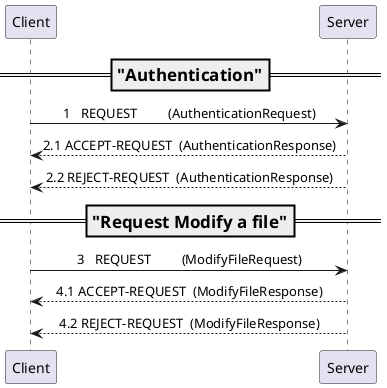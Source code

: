 @startuml
'https://plantuml.com/sequence-diagram
/'
Action : Elementos que representas los eventos a los que responden los agentes para completar las tareas de la ontología.
Predicate : Elementos que representan las respuestas a los eventos para completar las tareas de la ontología.
'/
'autonumber
skinparam defaultFontName consolas
skinparam sequenceMessageAlign center

=== "Authentication" ==
Client ->   Server: 1   REQUEST         (AuthenticationRequest)
Client <--  Server: 2.1 ACCEPT-REQUEST  (AuthenticationResponse)
Client <--  Server: 2.2 REJECT-REQUEST  (AuthenticationResponse)

=== "Request Modify a file" ==
Client ->   Server: 3   REQUEST         (ModifyFileRequest)
Client <--  Server: 4.1 ACCEPT-REQUEST  (ModifyFileResponse)
Client <--  Server: 4.2 REJECT-REQUEST  (ModifyFileResponse)

@enduml
